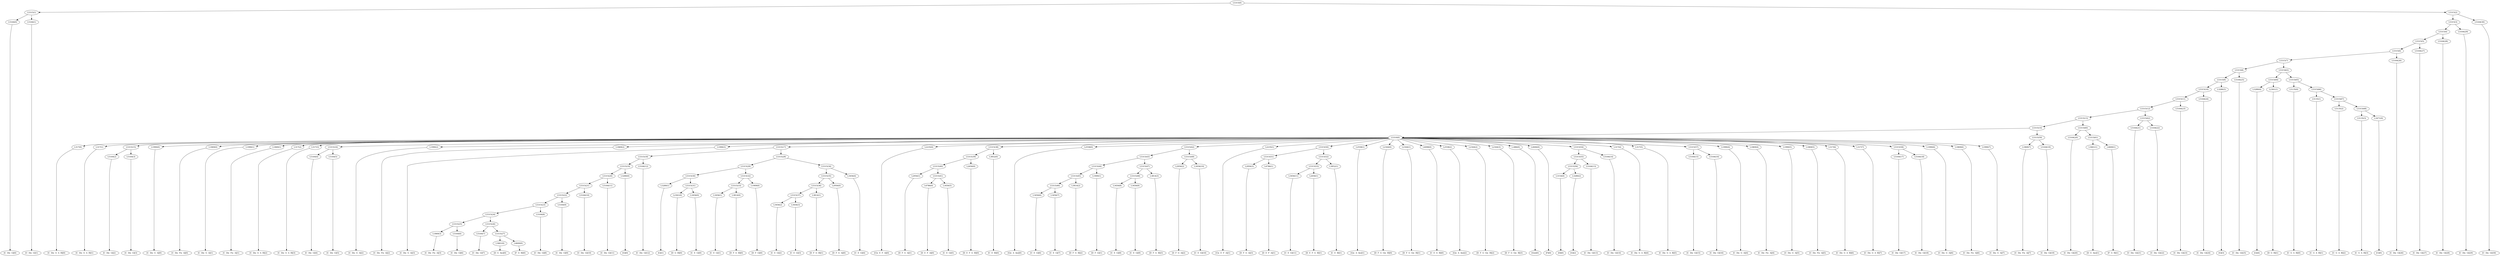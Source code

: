digraph sample{
"L5164(0)"->"[C  Dis  G](0)"
"L5164(1)"->"[C  Dis  G](1)"
"L5315(1)"->"L5164(0)"
"L5315(1)"->"L5164(1)"
"L317(0)"->"[C  Dis  G  A  B](0)"
"L317(1)"->"[C  Dis  G  A  B](1)"
"L5164(2)"->"[C  Dis  G](2)"
"L5164(3)"->"[C  Dis  G](3)"
"L5315(15)"->"L5164(2)"
"L5315(15)"->"L5164(3)"
"L1990(0)"->"[C  Dis  G  A](0)"
"L1869(0)"->"[C  Dis  Fis  A](0)"
"L1990(1)"->"[C  Dis  G  A](1)"
"L1869(1)"->"[C  Dis  Fis  A](1)"
"L317(2)"->"[C  Dis  G  A  B](2)"
"L317(3)"->"[C  Dis  G  A  B](3)"
"L5164(4)"->"[C  Dis  G](4)"
"L5164(5)"->"[C  Dis  G](5)"
"L5315(16)"->"L5164(4)"
"L5315(16)"->"L5164(5)"
"L1990(2)"->"[C  Dis  G  A](2)"
"L1869(2)"->"[C  Dis  Fis  A](2)"
"L1990(3)"->"[C  Dis  G  A](3)"
"L1869(3)"->"[C  Dis  Fis  A](3)"
"L5164(6)"->"[C  Dis  G](6)"
"L5315(25)"->"L1869(3)"
"L5315(25)"->"L5164(6)"
"L5164(7)"->"[C  Dis  G](7)"
"L3661(0)"->"[D  G  Ais](0)"
"L4600(0)"->"[F  G  B](0)"
"L5315(27)"->"L3661(0)"
"L5315(27)"->"L4600(0)"
"L5315(26)"->"L5164(7)"
"L5315(26)"->"L5315(27)"
"L5315(24)"->"L5315(25)"
"L5315(24)"->"L5315(26)"
"L5164(8)"->"[C  Dis  G](8)"
"L5315(23)"->"L5315(24)"
"L5315(23)"->"L5164(8)"
"L5164(9)"->"[C  Dis  G](9)"
"L5315(22)"->"L5315(23)"
"L5315(22)"->"L5164(9)"
"L5164(10)"->"[C  Dis  G](10)"
"L5315(21)"->"L5315(22)"
"L5315(21)"->"L5164(10)"
"L5164(11)"->"[C  Dis  G](11)"
"L5315(20)"->"L5315(21)"
"L5315(20)"->"L5164(11)"
"L3280(0)"->"[G](0)"
"L5315(19)"->"L5315(20)"
"L5315(19)"->"L3280(0)"
"L5164(12)"->"[C  Dis  G](12)"
"L5315(18)"->"L5315(19)"
"L5315(18)"->"L5164(12)"
"L3280(1)"->"[G](1)"
"L2361(0)"->"[D  G  B](0)"
"L3456(0)"->"[C  E  G](0)"
"L5315(31)"->"L2361(0)"
"L5315(31)"->"L3456(0)"
"L5315(30)"->"L3280(1)"
"L5315(30)"->"L5315(31)"
"L3456(1)"->"[C  E  G](1)"
"L3814(0)"->"[D  F  G  B](0)"
"L5315(33)"->"L3456(1)"
"L5315(33)"->"L3814(0)"
"L1909(0)"->"[D  F  G](0)"
"L5315(32)"->"L5315(33)"
"L5315(32)"->"L1909(0)"
"L5315(29)"->"L5315(30)"
"L5315(29)"->"L5315(32)"
"L3456(2)"->"[C  E  G](2)"
"L3456(3)"->"[C  E  G](3)"
"L5315(37)"->"L3456(2)"
"L5315(37)"->"L3456(3)"
"L3814(1)"->"[D  F  G  B](1)"
"L5315(36)"->"L5315(37)"
"L5315(36)"->"L3814(1)"
"L2956(0)"->"[D  F  G  A](0)"
"L5315(35)"->"L5315(36)"
"L5315(35)"->"L2956(0)"
"L3456(4)"->"[C  E  G](4)"
"L5315(34)"->"L5315(35)"
"L5315(34)"->"L3456(4)"
"L5315(28)"->"L5315(29)"
"L5315(28)"->"L5315(34)"
"L5315(17)"->"L5315(18)"
"L5315(17)"->"L5315(28)"
"L2235(0)"->"[Cis  E  F  A](0)"
"L2956(1)"->"[D  F  G  A](1)"
"L4786(0)"->"[D  E  F  A](0)"
"L3456(5)"->"[C  E  G](5)"
"L5315(41)"->"L4786(0)"
"L5315(41)"->"L3456(5)"
"L5315(40)"->"L2956(1)"
"L5315(40)"->"L5315(41)"
"L2656(0)"->"[D  E  F  G  B](0)"
"L5315(39)"->"L5315(40)"
"L5315(39)"->"L2656(0)"
"L3852(0)"->"[C  E  B](0)"
"L5315(38)"->"L5315(39)"
"L5315(38)"->"L3852(0)"
"L2558(0)"->"[Gis  A  Ais](0)"
"L3456(6)"->"[C  E  G](6)"
"L3456(7)"->"[C  E  G](7)"
"L5315(46)"->"L3456(6)"
"L5315(46)"->"L3456(7)"
"L3814(2)"->"[D  F  G  B](2)"
"L5315(45)"->"L5315(46)"
"L5315(45)"->"L3814(2)"
"L1909(1)"->"[D  F  G](1)"
"L5315(44)"->"L5315(45)"
"L5315(44)"->"L1909(1)"
"L3456(8)"->"[C  E  G](8)"
"L3456(9)"->"[C  E  G](9)"
"L5315(48)"->"L3456(8)"
"L5315(48)"->"L3456(9)"
"L3814(3)"->"[D  F  G  B](3)"
"L5315(47)"->"L5315(48)"
"L5315(47)"->"L3814(3)"
"L5315(43)"->"L5315(44)"
"L5315(43)"->"L5315(47)"
"L2956(2)"->"[D  F  G  A](2)"
"L3456(10)"->"[C  E  G](10)"
"L5315(49)"->"L2956(2)"
"L5315(49)"->"L3456(10)"
"L5315(42)"->"L5315(43)"
"L5315(42)"->"L5315(49)"
"L2235(1)"->"[Cis  E  F  A](1)"
"L2956(3)"->"[D  F  G  A](3)"
"L4786(1)"->"[D  E  F  A](1)"
"L5315(51)"->"L2956(3)"
"L5315(51)"->"L4786(1)"
"L3456(11)"->"[C  E  G](11)"
"L2656(1)"->"[D  E  F  G  B](1)"
"L5315(53)"->"L3456(11)"
"L5315(53)"->"L2656(1)"
"L3852(1)"->"[C  E  B](1)"
"L5315(52)"->"L5315(53)"
"L5315(52)"->"L3852(1)"
"L5315(50)"->"L5315(51)"
"L5315(50)"->"L5315(52)"
"L2558(1)"->"[Gis  A  Ais](1)"
"L2344(0)"->"[D  F  G  Gis  B](0)"
"L2344(1)"->"[D  F  G  Gis  B](1)"
"L4098(0)"->"[C  E  G  B](0)"
"L2558(2)"->"[Gis  A  Ais](2)"
"L2344(2)"->"[D  F  G  Gis  B](2)"
"L2344(3)"->"[D  F  G  Gis  B](3)"
"L-686(0)"->"[Gis](0)"
"L2606(0)"->"[F](0)"
"L3154(0)"->"[D](0)"
"L3280(2)"->"[G](2)"
"L5315(56)"->"L3154(0)"
"L5315(56)"->"L3280(2)"
"L5164(13)"->"[C  Dis  G](13)"
"L5315(55)"->"L5315(56)"
"L5315(55)"->"L5164(13)"
"L5164(14)"->"[C  Dis  G](14)"
"L5315(54)"->"L5315(55)"
"L5315(54)"->"L5164(14)"
"L317(4)"->"[C  Dis  G  A  B](4)"
"L317(5)"->"[C  Dis  G  A  B](5)"
"L5164(15)"->"[C  Dis  G](15)"
"L5164(16)"->"[C  Dis  G](16)"
"L5315(57)"->"L5164(15)"
"L5315(57)"->"L5164(16)"
"L1990(4)"->"[C  Dis  G  A](4)"
"L1869(4)"->"[C  Dis  Fis  A](4)"
"L1990(5)"->"[C  Dis  G  A](5)"
"L1869(5)"->"[C  Dis  Fis  A](5)"
"L317(6)"->"[C  Dis  G  A  B](6)"
"L317(7)"->"[C  Dis  G  A  B](7)"
"L5164(17)"->"[C  Dis  G](17)"
"L5164(18)"->"[C  Dis  G](18)"
"L5315(58)"->"L5164(17)"
"L5315(58)"->"L5164(18)"
"L1990(6)"->"[C  Dis  G  A](6)"
"L1869(6)"->"[C  Dis  Fis  A](6)"
"L1990(7)"->"[C  Dis  G  A](7)"
"L5310(0)"->"L317(0)"
"L5310(0)"->"L317(1)"
"L5310(0)"->"L5315(15)"
"L5310(0)"->"L1990(0)"
"L5310(0)"->"L1869(0)"
"L5310(0)"->"L1990(1)"
"L5310(0)"->"L1869(1)"
"L5310(0)"->"L317(2)"
"L5310(0)"->"L317(3)"
"L5310(0)"->"L5315(16)"
"L5310(0)"->"L1990(2)"
"L5310(0)"->"L1869(2)"
"L5310(0)"->"L1990(3)"
"L5310(0)"->"L5315(17)"
"L5310(0)"->"L2235(0)"
"L5310(0)"->"L5315(38)"
"L5310(0)"->"L2558(0)"
"L5310(0)"->"L5315(42)"
"L5310(0)"->"L2235(1)"
"L5310(0)"->"L5315(50)"
"L5310(0)"->"L2558(1)"
"L5310(0)"->"L2344(0)"
"L5310(0)"->"L2344(1)"
"L5310(0)"->"L4098(0)"
"L5310(0)"->"L2558(2)"
"L5310(0)"->"L2344(2)"
"L5310(0)"->"L2344(3)"
"L5310(0)"->"L-686(0)"
"L5310(0)"->"L2606(0)"
"L5310(0)"->"L5315(54)"
"L5310(0)"->"L317(4)"
"L5310(0)"->"L317(5)"
"L5310(0)"->"L5315(57)"
"L5310(0)"->"L1990(4)"
"L5310(0)"->"L1869(4)"
"L5310(0)"->"L1990(5)"
"L5310(0)"->"L1869(5)"
"L5310(0)"->"L317(6)"
"L5310(0)"->"L317(7)"
"L5310(0)"->"L5315(58)"
"L5310(0)"->"L1990(6)"
"L5310(0)"->"L1869(6)"
"L5310(0)"->"L1990(7)"
"L1869(7)"->"[C  Dis  Fis  A](7)"
"L5164(19)"->"[C  Dis  G](19)"
"L5315(59)"->"L1869(7)"
"L5315(59)"->"L5164(19)"
"L5315(14)"->"L5310(0)"
"L5315(14)"->"L5315(59)"
"L5164(20)"->"[C  Dis  G](20)"
"L3661(1)"->"[D  G  Ais](1)"
"L4600(1)"->"[F  G  B](1)"
"L5315(61)"->"L3661(1)"
"L5315(61)"->"L4600(1)"
"L5315(60)"->"L5164(20)"
"L5315(60)"->"L5315(61)"
"L5315(13)"->"L5315(14)"
"L5315(13)"->"L5315(60)"
"L5164(21)"->"[C  Dis  G](21)"
"L5164(22)"->"[C  Dis  G](22)"
"L5315(62)"->"L5164(21)"
"L5315(62)"->"L5164(22)"
"L5315(12)"->"L5315(13)"
"L5315(12)"->"L5315(62)"
"L5164(23)"->"[C  Dis  G](23)"
"L5315(11)"->"L5315(12)"
"L5315(11)"->"L5164(23)"
"L5164(24)"->"[C  Dis  G](24)"
"L5315(10)"->"L5315(11)"
"L5315(10)"->"L5164(24)"
"L3280(3)"->"[G](3)"
"L5315(9)"->"L5315(10)"
"L5315(9)"->"L3280(3)"
"L5164(25)"->"[C  Dis  G](25)"
"L5315(8)"->"L5315(9)"
"L5315(8)"->"L5164(25)"
"L3280(4)"->"[G](4)"
"L2361(1)"->"[D  G  B](1)"
"L5315(64)"->"L3280(4)"
"L5315(64)"->"L2361(1)"
"L5135(0)"->"[C  G  A  B](0)"
"L5135(1)"->"[C  G  A  B](1)"
"L5135(2)"->"[C  G  A  B](2)"
"L5135(3)"->"[C  G  A  B](3)"
"L3471(0)"->"[C](0)"
"L5315(68)"->"L5135(3)"
"L5315(68)"->"L3471(0)"
"L5315(67)"->"L5135(2)"
"L5315(67)"->"L5315(68)"
"L5315(66)"->"L5135(1)"
"L5315(66)"->"L5315(67)"
"L5315(65)"->"L5135(0)"
"L5315(65)"->"L5315(66)"
"L5315(63)"->"L5315(64)"
"L5315(63)"->"L5315(65)"
"L5315(7)"->"L5315(8)"
"L5315(7)"->"L5315(63)"
"L5164(26)"->"[C  Dis  G](26)"
"L5315(6)"->"L5315(7)"
"L5315(6)"->"L5164(26)"
"L5164(27)"->"[C  Dis  G](27)"
"L5315(5)"->"L5315(6)"
"L5315(5)"->"L5164(27)"
"L5164(28)"->"[C  Dis  G](28)"
"L5315(4)"->"L5315(5)"
"L5315(4)"->"L5164(28)"
"L5164(29)"->"[C  Dis  G](29)"
"L5315(3)"->"L5315(4)"
"L5315(3)"->"L5164(29)"
"L5164(30)"->"[C  Dis  G](30)"
"L5315(2)"->"L5315(3)"
"L5315(2)"->"L5164(30)"
"L5315(0)"->"L5315(1)"
"L5315(0)"->"L5315(2)"
{rank = min; "L5315(0)"}
{rank = same; "L5315(1)"; "L5315(2)";}
{rank = same; "L5164(0)"; "L5164(1)"; "L5315(3)"; "L5164(30)";}
{rank = same; "L5315(4)"; "L5164(29)";}
{rank = same; "L5315(5)"; "L5164(28)";}
{rank = same; "L5315(6)"; "L5164(27)";}
{rank = same; "L5315(7)"; "L5164(26)";}
{rank = same; "L5315(8)"; "L5315(63)";}
{rank = same; "L5315(9)"; "L5164(25)"; "L5315(64)"; "L5315(65)";}
{rank = same; "L5315(10)"; "L3280(3)"; "L3280(4)"; "L2361(1)"; "L5135(0)"; "L5315(66)";}
{rank = same; "L5315(11)"; "L5164(24)"; "L5135(1)"; "L5315(67)";}
{rank = same; "L5315(12)"; "L5164(23)"; "L5135(2)"; "L5315(68)";}
{rank = same; "L5315(13)"; "L5315(62)"; "L5135(3)"; "L3471(0)";}
{rank = same; "L5315(14)"; "L5315(60)"; "L5164(21)"; "L5164(22)";}
{rank = same; "L5310(0)"; "L5315(59)"; "L5164(20)"; "L5315(61)";}
{rank = same; "L317(0)"; "L317(1)"; "L5315(15)"; "L1990(0)"; "L1869(0)"; "L1990(1)"; "L1869(1)"; "L317(2)"; "L317(3)"; "L5315(16)"; "L1990(2)"; "L1869(2)"; "L1990(3)"; "L5315(17)"; "L2235(0)"; "L5315(38)"; "L2558(0)"; "L5315(42)"; "L2235(1)"; "L5315(50)"; "L2558(1)"; "L2344(0)"; "L2344(1)"; "L4098(0)"; "L2558(2)"; "L2344(2)"; "L2344(3)"; "L-686(0)"; "L2606(0)"; "L5315(54)"; "L317(4)"; "L317(5)"; "L5315(57)"; "L1990(4)"; "L1869(4)"; "L1990(5)"; "L1869(5)"; "L317(6)"; "L317(7)"; "L5315(58)"; "L1990(6)"; "L1869(6)"; "L1990(7)"; "L1869(7)"; "L5164(19)"; "L3661(1)"; "L4600(1)";}
{rank = same; "L5164(2)"; "L5164(3)"; "L5164(4)"; "L5164(5)"; "L5315(18)"; "L5315(28)"; "L5315(39)"; "L3852(0)"; "L5315(43)"; "L5315(49)"; "L5315(51)"; "L5315(52)"; "L5315(55)"; "L5164(14)"; "L5164(15)"; "L5164(16)"; "L5164(17)"; "L5164(18)";}
{rank = same; "L5315(19)"; "L5164(12)"; "L5315(29)"; "L5315(34)"; "L5315(40)"; "L2656(0)"; "L5315(44)"; "L5315(47)"; "L2956(2)"; "L3456(10)"; "L2956(3)"; "L4786(1)"; "L5315(53)"; "L3852(1)"; "L5315(56)"; "L5164(13)";}
{rank = same; "L5315(20)"; "L3280(0)"; "L5315(30)"; "L5315(32)"; "L5315(35)"; "L3456(4)"; "L2956(1)"; "L5315(41)"; "L5315(45)"; "L1909(1)"; "L5315(48)"; "L3814(3)"; "L3456(11)"; "L2656(1)"; "L3154(0)"; "L3280(2)";}
{rank = same; "L5315(21)"; "L5164(11)"; "L3280(1)"; "L5315(31)"; "L5315(33)"; "L1909(0)"; "L5315(36)"; "L2956(0)"; "L4786(0)"; "L3456(5)"; "L5315(46)"; "L3814(2)"; "L3456(8)"; "L3456(9)";}
{rank = same; "L5315(22)"; "L5164(10)"; "L2361(0)"; "L3456(0)"; "L3456(1)"; "L3814(0)"; "L5315(37)"; "L3814(1)"; "L3456(6)"; "L3456(7)";}
{rank = same; "L5315(23)"; "L5164(9)"; "L3456(2)"; "L3456(3)";}
{rank = same; "L5315(24)"; "L5164(8)";}
{rank = same; "L5315(25)"; "L5315(26)";}
{rank = same; "L1869(3)"; "L5164(6)"; "L5164(7)"; "L5315(27)";}
{rank = same; "L3661(0)"; "L4600(0)";}
{rank = max; "[C  Dis  Fis  A](0)"; "[C  Dis  Fis  A](1)"; "[C  Dis  Fis  A](2)"; "[C  Dis  Fis  A](3)"; "[C  Dis  Fis  A](4)"; "[C  Dis  Fis  A](5)"; "[C  Dis  Fis  A](6)"; "[C  Dis  Fis  A](7)"; "[C  Dis  G  A  B](0)"; "[C  Dis  G  A  B](1)"; "[C  Dis  G  A  B](2)"; "[C  Dis  G  A  B](3)"; "[C  Dis  G  A  B](4)"; "[C  Dis  G  A  B](5)"; "[C  Dis  G  A  B](6)"; "[C  Dis  G  A  B](7)"; "[C  Dis  G  A](0)"; "[C  Dis  G  A](1)"; "[C  Dis  G  A](2)"; "[C  Dis  G  A](3)"; "[C  Dis  G  A](4)"; "[C  Dis  G  A](5)"; "[C  Dis  G  A](6)"; "[C  Dis  G  A](7)"; "[C  Dis  G](0)"; "[C  Dis  G](1)"; "[C  Dis  G](10)"; "[C  Dis  G](11)"; "[C  Dis  G](12)"; "[C  Dis  G](13)"; "[C  Dis  G](14)"; "[C  Dis  G](15)"; "[C  Dis  G](16)"; "[C  Dis  G](17)"; "[C  Dis  G](18)"; "[C  Dis  G](19)"; "[C  Dis  G](2)"; "[C  Dis  G](20)"; "[C  Dis  G](21)"; "[C  Dis  G](22)"; "[C  Dis  G](23)"; "[C  Dis  G](24)"; "[C  Dis  G](25)"; "[C  Dis  G](26)"; "[C  Dis  G](27)"; "[C  Dis  G](28)"; "[C  Dis  G](29)"; "[C  Dis  G](3)"; "[C  Dis  G](30)"; "[C  Dis  G](4)"; "[C  Dis  G](5)"; "[C  Dis  G](6)"; "[C  Dis  G](7)"; "[C  Dis  G](8)"; "[C  Dis  G](9)"; "[C  E  B](0)"; "[C  E  B](1)"; "[C  E  G  B](0)"; "[C  E  G](0)"; "[C  E  G](1)"; "[C  E  G](10)"; "[C  E  G](11)"; "[C  E  G](2)"; "[C  E  G](3)"; "[C  E  G](4)"; "[C  E  G](5)"; "[C  E  G](6)"; "[C  E  G](7)"; "[C  E  G](8)"; "[C  E  G](9)"; "[C  G  A  B](0)"; "[C  G  A  B](1)"; "[C  G  A  B](2)"; "[C  G  A  B](3)"; "[C](0)"; "[Cis  E  F  A](0)"; "[Cis  E  F  A](1)"; "[D  E  F  A](0)"; "[D  E  F  A](1)"; "[D  E  F  G  B](0)"; "[D  E  F  G  B](1)"; "[D  F  G  A](0)"; "[D  F  G  A](1)"; "[D  F  G  A](2)"; "[D  F  G  A](3)"; "[D  F  G  B](0)"; "[D  F  G  B](1)"; "[D  F  G  B](2)"; "[D  F  G  B](3)"; "[D  F  G  Gis  B](0)"; "[D  F  G  Gis  B](1)"; "[D  F  G  Gis  B](2)"; "[D  F  G  Gis  B](3)"; "[D  F  G](0)"; "[D  F  G](1)"; "[D  G  Ais](0)"; "[D  G  Ais](1)"; "[D  G  B](0)"; "[D  G  B](1)"; "[D](0)"; "[F  G  B](0)"; "[F  G  B](1)"; "[F](0)"; "[G](0)"; "[G](1)"; "[G](2)"; "[G](3)"; "[G](4)"; "[Gis  A  Ais](0)"; "[Gis  A  Ais](1)"; "[Gis  A  Ais](2)"; "[Gis](0)";}
}